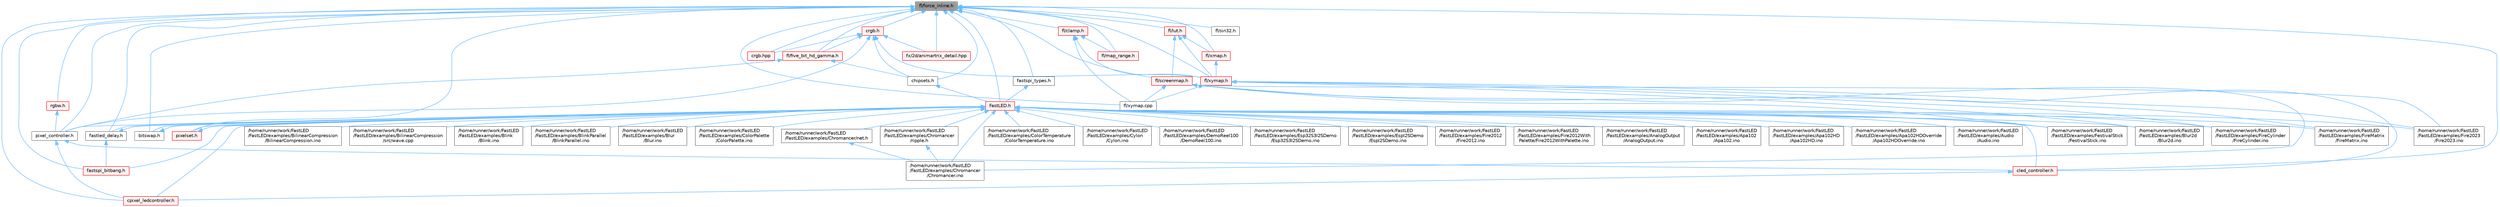 digraph "fl/force_inline.h"
{
 // INTERACTIVE_SVG=YES
 // LATEX_PDF_SIZE
  bgcolor="transparent";
  edge [fontname=Helvetica,fontsize=10,labelfontname=Helvetica,labelfontsize=10];
  node [fontname=Helvetica,fontsize=10,shape=box,height=0.2,width=0.4];
  Node1 [id="Node000001",label="fl/force_inline.h",height=0.2,width=0.4,color="gray40", fillcolor="grey60", style="filled", fontcolor="black",tooltip=" "];
  Node1 -> Node2 [id="edge1_Node000001_Node000002",dir="back",color="steelblue1",style="solid",tooltip=" "];
  Node2 [id="Node000002",label="FastLED.h",height=0.2,width=0.4,color="red", fillcolor="#FFF0F0", style="filled",URL="$db/d97/_fast_l_e_d_8h.html",tooltip="central include file for FastLED, defines the CFastLED class/object"];
  Node2 -> Node3 [id="edge2_Node000002_Node000003",dir="back",color="steelblue1",style="solid",tooltip=" "];
  Node3 [id="Node000003",label="/home/runner/work/FastLED\l/FastLED/examples/AnalogOutput\l/AnalogOutput.ino",height=0.2,width=0.4,color="grey40", fillcolor="white", style="filled",URL="$d5/d17/_analog_output_8ino.html",tooltip="Demonstrates how to use FastLED color functions even without a \"pixel-addressible\" smart LED strip."];
  Node2 -> Node4 [id="edge3_Node000002_Node000004",dir="back",color="steelblue1",style="solid",tooltip=" "];
  Node4 [id="Node000004",label="/home/runner/work/FastLED\l/FastLED/examples/Apa102\l/Apa102.ino",height=0.2,width=0.4,color="grey40", fillcolor="white", style="filled",URL="$dd/d0f/_apa102_8ino.html",tooltip=" "];
  Node2 -> Node5 [id="edge4_Node000002_Node000005",dir="back",color="steelblue1",style="solid",tooltip=" "];
  Node5 [id="Node000005",label="/home/runner/work/FastLED\l/FastLED/examples/Apa102HD\l/Apa102HD.ino",height=0.2,width=0.4,color="grey40", fillcolor="white", style="filled",URL="$d1/d75/_apa102_h_d_8ino.html",tooltip="Example showing how to use the APA102HD gamma correction."];
  Node2 -> Node6 [id="edge5_Node000002_Node000006",dir="back",color="steelblue1",style="solid",tooltip=" "];
  Node6 [id="Node000006",label="/home/runner/work/FastLED\l/FastLED/examples/Apa102HDOverride\l/Apa102HDOverride.ino",height=0.2,width=0.4,color="grey40", fillcolor="white", style="filled",URL="$d3/d6e/_apa102_h_d_override_8ino.html",tooltip=" "];
  Node2 -> Node7 [id="edge6_Node000002_Node000007",dir="back",color="steelblue1",style="solid",tooltip=" "];
  Node7 [id="Node000007",label="/home/runner/work/FastLED\l/FastLED/examples/Audio\l/Audio.ino",height=0.2,width=0.4,color="grey40", fillcolor="white", style="filled",URL="$dc/d5d/_audio_8ino.html",tooltip=" "];
  Node2 -> Node8 [id="edge7_Node000002_Node000008",dir="back",color="steelblue1",style="solid",tooltip=" "];
  Node8 [id="Node000008",label="/home/runner/work/FastLED\l/FastLED/examples/BilinearCompression\l/BilinearCompression.ino",height=0.2,width=0.4,color="grey40", fillcolor="white", style="filled",URL="$da/d05/_bilinear_compression_8ino.html",tooltip=" "];
  Node2 -> Node9 [id="edge8_Node000002_Node000009",dir="back",color="steelblue1",style="solid",tooltip=" "];
  Node9 [id="Node000009",label="/home/runner/work/FastLED\l/FastLED/examples/BilinearCompression\l/src/wave.cpp",height=0.2,width=0.4,color="grey40", fillcolor="white", style="filled",URL="$d7/d15/examples_2_bilinear_compression_2src_2wave_8cpp.html",tooltip=" "];
  Node2 -> Node10 [id="edge9_Node000002_Node000010",dir="back",color="steelblue1",style="solid",tooltip=" "];
  Node10 [id="Node000010",label="/home/runner/work/FastLED\l/FastLED/examples/Blink\l/Blink.ino",height=0.2,width=0.4,color="grey40", fillcolor="white", style="filled",URL="$d0/dc3/_blink_8ino.html",tooltip="Blink the first LED of an LED strip."];
  Node2 -> Node11 [id="edge10_Node000002_Node000011",dir="back",color="steelblue1",style="solid",tooltip=" "];
  Node11 [id="Node000011",label="/home/runner/work/FastLED\l/FastLED/examples/BlinkParallel\l/BlinkParallel.ino",height=0.2,width=0.4,color="grey40", fillcolor="white", style="filled",URL="$d5/d4d/_blink_parallel_8ino.html",tooltip="Shows parallel usage of WS2812 strips."];
  Node2 -> Node12 [id="edge11_Node000002_Node000012",dir="back",color="steelblue1",style="solid",tooltip=" "];
  Node12 [id="Node000012",label="/home/runner/work/FastLED\l/FastLED/examples/Blur\l/Blur.ino",height=0.2,width=0.4,color="grey40", fillcolor="white", style="filled",URL="$d4/d0c/_blur_8ino.html",tooltip=" "];
  Node2 -> Node13 [id="edge12_Node000002_Node000013",dir="back",color="steelblue1",style="solid",tooltip=" "];
  Node13 [id="Node000013",label="/home/runner/work/FastLED\l/FastLED/examples/Blur2d\l/Blur2d.ino",height=0.2,width=0.4,color="grey40", fillcolor="white", style="filled",URL="$df/d42/_blur2d_8ino.html",tooltip=" "];
  Node2 -> Node14 [id="edge13_Node000002_Node000014",dir="back",color="steelblue1",style="solid",tooltip=" "];
  Node14 [id="Node000014",label="/home/runner/work/FastLED\l/FastLED/examples/Chromancer\l/Chromancer.ino",height=0.2,width=0.4,color="grey40", fillcolor="white", style="filled",URL="$d1/ddb/_chromancer_8ino.html",tooltip=" "];
  Node2 -> Node15 [id="edge14_Node000002_Node000015",dir="back",color="steelblue1",style="solid",tooltip=" "];
  Node15 [id="Node000015",label="/home/runner/work/FastLED\l/FastLED/examples/Chromancer/net.h",height=0.2,width=0.4,color="grey40", fillcolor="white", style="filled",URL="$d7/d97/net_8h.html",tooltip=" "];
  Node15 -> Node14 [id="edge15_Node000015_Node000014",dir="back",color="steelblue1",style="solid",tooltip=" "];
  Node2 -> Node16 [id="edge16_Node000002_Node000016",dir="back",color="steelblue1",style="solid",tooltip=" "];
  Node16 [id="Node000016",label="/home/runner/work/FastLED\l/FastLED/examples/Chromancer\l/ripple.h",height=0.2,width=0.4,color="grey40", fillcolor="white", style="filled",URL="$de/de3/ripple_8h.html",tooltip=" "];
  Node16 -> Node14 [id="edge17_Node000016_Node000014",dir="back",color="steelblue1",style="solid",tooltip=" "];
  Node2 -> Node17 [id="edge18_Node000002_Node000017",dir="back",color="steelblue1",style="solid",tooltip=" "];
  Node17 [id="Node000017",label="/home/runner/work/FastLED\l/FastLED/examples/ColorPalette\l/ColorPalette.ino",height=0.2,width=0.4,color="grey40", fillcolor="white", style="filled",URL="$d1/dc5/_color_palette_8ino.html",tooltip="Demonstrates how to use ColorPalettes."];
  Node2 -> Node18 [id="edge19_Node000002_Node000018",dir="back",color="steelblue1",style="solid",tooltip=" "];
  Node18 [id="Node000018",label="/home/runner/work/FastLED\l/FastLED/examples/ColorTemperature\l/ColorTemperature.ino",height=0.2,width=0.4,color="grey40", fillcolor="white", style="filled",URL="$d7/d22/_color_temperature_8ino.html",tooltip="Demonstrates how to use ColorTemperature based color correction."];
  Node2 -> Node19 [id="edge20_Node000002_Node000019",dir="back",color="steelblue1",style="solid",tooltip=" "];
  Node19 [id="Node000019",label="/home/runner/work/FastLED\l/FastLED/examples/Cylon\l/Cylon.ino",height=0.2,width=0.4,color="grey40", fillcolor="white", style="filled",URL="$d8/d97/_cylon_8ino.html",tooltip="An animation that moves a single LED back and forth as the entire strip changes."];
  Node2 -> Node20 [id="edge21_Node000002_Node000020",dir="back",color="steelblue1",style="solid",tooltip=" "];
  Node20 [id="Node000020",label="/home/runner/work/FastLED\l/FastLED/examples/DemoReel100\l/DemoReel100.ino",height=0.2,width=0.4,color="grey40", fillcolor="white", style="filled",URL="$d5/d25/_demo_reel100_8ino.html",tooltip="FastLED \"100 lines of code\" demo reel, showing off some effects."];
  Node2 -> Node21 [id="edge22_Node000002_Node000021",dir="back",color="steelblue1",style="solid",tooltip=" "];
  Node21 [id="Node000021",label="/home/runner/work/FastLED\l/FastLED/examples/Esp32S3I2SDemo\l/Esp32S3I2SDemo.ino",height=0.2,width=0.4,color="grey40", fillcolor="white", style="filled",URL="$db/de9/_esp32_s3_i2_s_demo_8ino.html",tooltip=" "];
  Node2 -> Node22 [id="edge23_Node000002_Node000022",dir="back",color="steelblue1",style="solid",tooltip=" "];
  Node22 [id="Node000022",label="/home/runner/work/FastLED\l/FastLED/examples/EspI2SDemo\l/EspI2SDemo.ino",height=0.2,width=0.4,color="grey40", fillcolor="white", style="filled",URL="$d8/d6e/_esp_i2_s_demo_8ino.html",tooltip=" "];
  Node2 -> Node23 [id="edge24_Node000002_Node000023",dir="back",color="steelblue1",style="solid",tooltip=" "];
  Node23 [id="Node000023",label="/home/runner/work/FastLED\l/FastLED/examples/FestivalStick\l/FestivalStick.ino",height=0.2,width=0.4,color="grey40", fillcolor="white", style="filled",URL="$dd/d43/_festival_stick_8ino.html",tooltip=" "];
  Node2 -> Node24 [id="edge25_Node000002_Node000024",dir="back",color="steelblue1",style="solid",tooltip=" "];
  Node24 [id="Node000024",label="/home/runner/work/FastLED\l/FastLED/examples/Fire2012\l/Fire2012.ino",height=0.2,width=0.4,color="grey40", fillcolor="white", style="filled",URL="$d4/d26/_fire2012_8ino.html",tooltip="Simple one-dimensional fire animation."];
  Node2 -> Node25 [id="edge26_Node000002_Node000025",dir="back",color="steelblue1",style="solid",tooltip=" "];
  Node25 [id="Node000025",label="/home/runner/work/FastLED\l/FastLED/examples/Fire2012With\lPalette/Fire2012WithPalette.ino",height=0.2,width=0.4,color="grey40", fillcolor="white", style="filled",URL="$db/d92/_fire2012_with_palette_8ino.html",tooltip="Simple one-dimensional fire animation with a programmable color palette."];
  Node2 -> Node26 [id="edge27_Node000002_Node000026",dir="back",color="steelblue1",style="solid",tooltip=" "];
  Node26 [id="Node000026",label="/home/runner/work/FastLED\l/FastLED/examples/Fire2023\l/Fire2023.ino",height=0.2,width=0.4,color="grey40", fillcolor="white", style="filled",URL="$d8/d2c/_fire2023_8ino.html",tooltip=" "];
  Node2 -> Node27 [id="edge28_Node000002_Node000027",dir="back",color="steelblue1",style="solid",tooltip=" "];
  Node27 [id="Node000027",label="/home/runner/work/FastLED\l/FastLED/examples/FireCylinder\l/FireCylinder.ino",height=0.2,width=0.4,color="grey40", fillcolor="white", style="filled",URL="$df/d5c/_fire_cylinder_8ino.html",tooltip=" "];
  Node2 -> Node28 [id="edge29_Node000002_Node000028",dir="back",color="steelblue1",style="solid",tooltip=" "];
  Node28 [id="Node000028",label="/home/runner/work/FastLED\l/FastLED/examples/FireMatrix\l/FireMatrix.ino",height=0.2,width=0.4,color="grey40", fillcolor="white", style="filled",URL="$dc/dfc/_fire_matrix_8ino.html",tooltip=" "];
  Node2 -> Node81 [id="edge30_Node000002_Node000081",dir="back",color="steelblue1",style="solid",tooltip=" "];
  Node81 [id="Node000081",label="bitswap.h",height=0.2,width=0.4,color="grey40", fillcolor="white", style="filled",URL="$de/ded/bitswap_8h.html",tooltip="Functions for doing a rotation of bits/bytes used by parallel output."];
  Node81 -> Node2 [id="edge31_Node000081_Node000002",dir="back",color="steelblue1",style="solid",tooltip=" "];
  Node2 -> Node83 [id="edge32_Node000002_Node000083",dir="back",color="steelblue1",style="solid",tooltip=" "];
  Node83 [id="Node000083",label="cled_controller.h",height=0.2,width=0.4,color="red", fillcolor="#FFF0F0", style="filled",URL="$db/d6d/cled__controller_8h.html",tooltip="base definitions used by led controllers for writing out led data"];
  Node83 -> Node84 [id="edge33_Node000083_Node000084",dir="back",color="steelblue1",style="solid",tooltip=" "];
  Node84 [id="Node000084",label="cpixel_ledcontroller.h",height=0.2,width=0.4,color="red", fillcolor="#FFF0F0", style="filled",URL="$d9/d57/cpixel__ledcontroller_8h.html",tooltip="defines the templated version of the CLEDController class"];
  Node2 -> Node84 [id="edge34_Node000002_Node000084",dir="back",color="steelblue1",style="solid",tooltip=" "];
  Node2 -> Node91 [id="edge35_Node000002_Node000091",dir="back",color="steelblue1",style="solid",tooltip=" "];
  Node91 [id="Node000091",label="fastled_delay.h",height=0.2,width=0.4,color="grey40", fillcolor="white", style="filled",URL="$d0/da8/fastled__delay_8h.html",tooltip="Utility functions and classes for managing delay cycles."];
  Node91 -> Node2 [id="edge36_Node000091_Node000002",dir="back",color="steelblue1",style="solid",tooltip=" "];
  Node91 -> Node92 [id="edge37_Node000091_Node000092",dir="back",color="steelblue1",style="solid",tooltip=" "];
  Node92 [id="Node000092",label="fastspi_bitbang.h",height=0.2,width=0.4,color="red", fillcolor="#FFF0F0", style="filled",URL="$d9/d8d/fastspi__bitbang_8h.html",tooltip="Software SPI (aka bit-banging) support."];
  Node2 -> Node92 [id="edge38_Node000002_Node000092",dir="back",color="steelblue1",style="solid",tooltip=" "];
  Node2 -> Node125 [id="edge39_Node000002_Node000125",dir="back",color="steelblue1",style="solid",tooltip=" "];
  Node125 [id="Node000125",label="pixel_controller.h",height=0.2,width=0.4,color="grey40", fillcolor="white", style="filled",URL="$d5/d4d/pixel__controller_8h.html",tooltip="Low level pixel data writing class."];
  Node125 -> Node83 [id="edge40_Node000125_Node000083",dir="back",color="steelblue1",style="solid",tooltip=" "];
  Node125 -> Node84 [id="edge41_Node000125_Node000084",dir="back",color="steelblue1",style="solid",tooltip=" "];
  Node2 -> Node126 [id="edge42_Node000002_Node000126",dir="back",color="steelblue1",style="solid",tooltip=" "];
  Node126 [id="Node000126",label="pixelset.h",height=0.2,width=0.4,color="red", fillcolor="#FFF0F0", style="filled",URL="$d4/d46/pixelset_8h.html",tooltip="Declares classes for managing logical groups of LEDs."];
  Node126 -> Node2 [id="edge43_Node000126_Node000002",dir="back",color="steelblue1",style="solid",tooltip=" "];
  Node1 -> Node81 [id="edge44_Node000001_Node000081",dir="back",color="steelblue1",style="solid",tooltip=" "];
  Node1 -> Node121 [id="edge45_Node000001_Node000121",dir="back",color="steelblue1",style="solid",tooltip=" "];
  Node121 [id="Node000121",label="chipsets.h",height=0.2,width=0.4,color="grey40", fillcolor="white", style="filled",URL="$db/d66/chipsets_8h.html",tooltip="Contains the bulk of the definitions for the various LED chipsets supported."];
  Node121 -> Node2 [id="edge46_Node000121_Node000002",dir="back",color="steelblue1",style="solid",tooltip=" "];
  Node1 -> Node83 [id="edge47_Node000001_Node000083",dir="back",color="steelblue1",style="solid",tooltip=" "];
  Node1 -> Node84 [id="edge48_Node000001_Node000084",dir="back",color="steelblue1",style="solid",tooltip=" "];
  Node1 -> Node136 [id="edge49_Node000001_Node000136",dir="back",color="steelblue1",style="solid",tooltip=" "];
  Node136 [id="Node000136",label="crgb.h",height=0.2,width=0.4,color="red", fillcolor="#FFF0F0", style="filled",URL="$db/dd1/crgb_8h.html",tooltip="Defines the red, green, and blue (RGB) pixel struct."];
  Node136 -> Node121 [id="edge50_Node000136_Node000121",dir="back",color="steelblue1",style="solid",tooltip=" "];
  Node136 -> Node119 [id="edge51_Node000136_Node000119",dir="back",color="steelblue1",style="solid",tooltip=" "];
  Node119 [id="Node000119",label="crgb.hpp",height=0.2,width=0.4,color="red", fillcolor="#FFF0F0", style="filled",URL="$d0/d4b/crgb_8hpp.html",tooltip="Defines utility functions for the red, green, and blue (RGB) pixel struct."];
  Node136 -> Node166 [id="edge52_Node000136_Node000166",dir="back",color="steelblue1",style="solid",tooltip=" "];
  Node166 [id="Node000166",label="fl/five_bit_hd_gamma.h",height=0.2,width=0.4,color="red", fillcolor="#FFF0F0", style="filled",URL="$dc/d44/five__bit__hd__gamma_8h.html",tooltip="Declares functions for five-bit gamma correction."];
  Node166 -> Node121 [id="edge53_Node000166_Node000121",dir="back",color="steelblue1",style="solid",tooltip=" "];
  Node166 -> Node125 [id="edge54_Node000166_Node000125",dir="back",color="steelblue1",style="solid",tooltip=" "];
  Node136 -> Node215 [id="edge55_Node000136_Node000215",dir="back",color="steelblue1",style="solid",tooltip=" "];
  Node215 [id="Node000215",label="fl/xymap.h",height=0.2,width=0.4,color="red", fillcolor="#FFF0F0", style="filled",URL="$da/d61/xymap_8h.html",tooltip=" "];
  Node215 -> Node13 [id="edge56_Node000215_Node000013",dir="back",color="steelblue1",style="solid",tooltip=" "];
  Node215 -> Node26 [id="edge57_Node000215_Node000026",dir="back",color="steelblue1",style="solid",tooltip=" "];
  Node215 -> Node27 [id="edge58_Node000215_Node000027",dir="back",color="steelblue1",style="solid",tooltip=" "];
  Node215 -> Node28 [id="edge59_Node000215_Node000028",dir="back",color="steelblue1",style="solid",tooltip=" "];
  Node215 -> Node222 [id="edge60_Node000215_Node000222",dir="back",color="steelblue1",style="solid",tooltip=" "];
  Node222 [id="Node000222",label="fl/xymap.cpp",height=0.2,width=0.4,color="grey40", fillcolor="white", style="filled",URL="$d7/d09/xymap_8cpp.html",tooltip=" "];
  Node136 -> Node225 [id="edge61_Node000136_Node000225",dir="back",color="steelblue1",style="solid",tooltip=" "];
  Node225 [id="Node000225",label="fx/2d/animartrix_detail.hpp",height=0.2,width=0.4,color="red", fillcolor="#FFF0F0", style="filled",URL="$d3/d3b/animartrix__detail_8hpp.html",tooltip=" "];
  Node136 -> Node125 [id="edge62_Node000136_Node000125",dir="back",color="steelblue1",style="solid",tooltip=" "];
  Node1 -> Node119 [id="edge63_Node000001_Node000119",dir="back",color="steelblue1",style="solid",tooltip=" "];
  Node1 -> Node91 [id="edge64_Node000001_Node000091",dir="back",color="steelblue1",style="solid",tooltip=" "];
  Node1 -> Node92 [id="edge65_Node000001_Node000092",dir="back",color="steelblue1",style="solid",tooltip=" "];
  Node1 -> Node236 [id="edge66_Node000001_Node000236",dir="back",color="steelblue1",style="solid",tooltip=" "];
  Node236 [id="Node000236",label="fastspi_types.h",height=0.2,width=0.4,color="grey40", fillcolor="white", style="filled",URL="$d2/ddb/fastspi__types_8h.html",tooltip="Data types and constants used by SPI interfaces."];
  Node236 -> Node2 [id="edge67_Node000236_Node000002",dir="back",color="steelblue1",style="solid",tooltip=" "];
  Node1 -> Node237 [id="edge68_Node000001_Node000237",dir="back",color="steelblue1",style="solid",tooltip=" "];
  Node237 [id="Node000237",label="fl/clamp.h",height=0.2,width=0.4,color="red", fillcolor="#FFF0F0", style="filled",URL="$d6/dd3/clamp_8h.html",tooltip=" "];
  Node237 -> Node238 [id="edge69_Node000237_Node000238",dir="back",color="steelblue1",style="solid",tooltip=" "];
  Node238 [id="Node000238",label="fl/map_range.h",height=0.2,width=0.4,color="red", fillcolor="#FFF0F0", style="filled",URL="$d1/d47/map__range_8h.html",tooltip=" "];
  Node237 -> Node222 [id="edge70_Node000237_Node000222",dir="back",color="steelblue1",style="solid",tooltip=" "];
  Node237 -> Node215 [id="edge71_Node000237_Node000215",dir="back",color="steelblue1",style="solid",tooltip=" "];
  Node1 -> Node166 [id="edge72_Node000001_Node000166",dir="back",color="steelblue1",style="solid",tooltip=" "];
  Node1 -> Node243 [id="edge73_Node000001_Node000243",dir="back",color="steelblue1",style="solid",tooltip=" "];
  Node243 [id="Node000243",label="fl/lut.h",height=0.2,width=0.4,color="red", fillcolor="#FFF0F0", style="filled",URL="$db/d54/lut_8h.html",tooltip=" "];
  Node243 -> Node244 [id="edge74_Node000243_Node000244",dir="back",color="steelblue1",style="solid",tooltip=" "];
  Node244 [id="Node000244",label="fl/screenmap.h",height=0.2,width=0.4,color="red", fillcolor="#FFF0F0", style="filled",URL="$d7/d97/screenmap_8h.html",tooltip=" "];
  Node244 -> Node14 [id="edge75_Node000244_Node000014",dir="back",color="steelblue1",style="solid",tooltip=" "];
  Node244 -> Node23 [id="edge76_Node000244_Node000023",dir="back",color="steelblue1",style="solid",tooltip=" "];
  Node244 -> Node26 [id="edge77_Node000244_Node000026",dir="back",color="steelblue1",style="solid",tooltip=" "];
  Node244 -> Node83 [id="edge78_Node000244_Node000083",dir="back",color="steelblue1",style="solid",tooltip=" "];
  Node244 -> Node222 [id="edge79_Node000244_Node000222",dir="back",color="steelblue1",style="solid",tooltip=" "];
  Node243 -> Node245 [id="edge80_Node000243_Node000245",dir="back",color="steelblue1",style="solid",tooltip=" "];
  Node245 [id="Node000245",label="fl/xmap.h",height=0.2,width=0.4,color="red", fillcolor="#FFF0F0", style="filled",URL="$dd/dcc/xmap_8h.html",tooltip=" "];
  Node245 -> Node215 [id="edge81_Node000245_Node000215",dir="back",color="steelblue1",style="solid",tooltip=" "];
  Node243 -> Node215 [id="edge82_Node000243_Node000215",dir="back",color="steelblue1",style="solid",tooltip=" "];
  Node1 -> Node238 [id="edge83_Node000001_Node000238",dir="back",color="steelblue1",style="solid",tooltip=" "];
  Node1 -> Node244 [id="edge84_Node000001_Node000244",dir="back",color="steelblue1",style="solid",tooltip=" "];
  Node1 -> Node281 [id="edge85_Node000001_Node000281",dir="back",color="steelblue1",style="solid",tooltip=" "];
  Node281 [id="Node000281",label="fl/sin32.h",height=0.2,width=0.4,color="grey40", fillcolor="white", style="filled",URL="$d3/d84/sin32_8h.html",tooltip=" "];
  Node1 -> Node245 [id="edge86_Node000001_Node000245",dir="back",color="steelblue1",style="solid",tooltip=" "];
  Node1 -> Node222 [id="edge87_Node000001_Node000222",dir="back",color="steelblue1",style="solid",tooltip=" "];
  Node1 -> Node215 [id="edge88_Node000001_Node000215",dir="back",color="steelblue1",style="solid",tooltip=" "];
  Node1 -> Node225 [id="edge89_Node000001_Node000225",dir="back",color="steelblue1",style="solid",tooltip=" "];
  Node1 -> Node125 [id="edge90_Node000001_Node000125",dir="back",color="steelblue1",style="solid",tooltip=" "];
  Node1 -> Node126 [id="edge91_Node000001_Node000126",dir="back",color="steelblue1",style="solid",tooltip=" "];
  Node1 -> Node282 [id="edge92_Node000001_Node000282",dir="back",color="steelblue1",style="solid",tooltip=" "];
  Node282 [id="Node000282",label="rgbw.h",height=0.2,width=0.4,color="red", fillcolor="#FFF0F0", style="filled",URL="$d7/dbb/rgbw_8h.html",tooltip="Functions for red, green, blue, white (RGBW) output."];
  Node282 -> Node125 [id="edge93_Node000282_Node000125",dir="back",color="steelblue1",style="solid",tooltip=" "];
}
